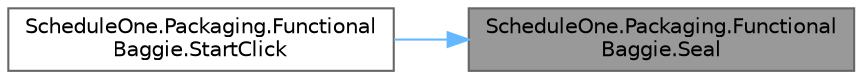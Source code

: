 digraph "ScheduleOne.Packaging.FunctionalBaggie.Seal"
{
 // LATEX_PDF_SIZE
  bgcolor="transparent";
  edge [fontname=Helvetica,fontsize=10,labelfontname=Helvetica,labelfontsize=10];
  node [fontname=Helvetica,fontsize=10,shape=box,height=0.2,width=0.4];
  rankdir="RL";
  Node1 [id="Node000001",label="ScheduleOne.Packaging.Functional\lBaggie.Seal",height=0.2,width=0.4,color="gray40", fillcolor="grey60", style="filled", fontcolor="black",tooltip=" "];
  Node1 -> Node2 [id="edge1_Node000001_Node000002",dir="back",color="steelblue1",style="solid",tooltip=" "];
  Node2 [id="Node000002",label="ScheduleOne.Packaging.Functional\lBaggie.StartClick",height=0.2,width=0.4,color="grey40", fillcolor="white", style="filled",URL="$class_schedule_one_1_1_packaging_1_1_functional_baggie.html#adc45bd3dbc462e0702d619c120f350e7",tooltip=" "];
}
